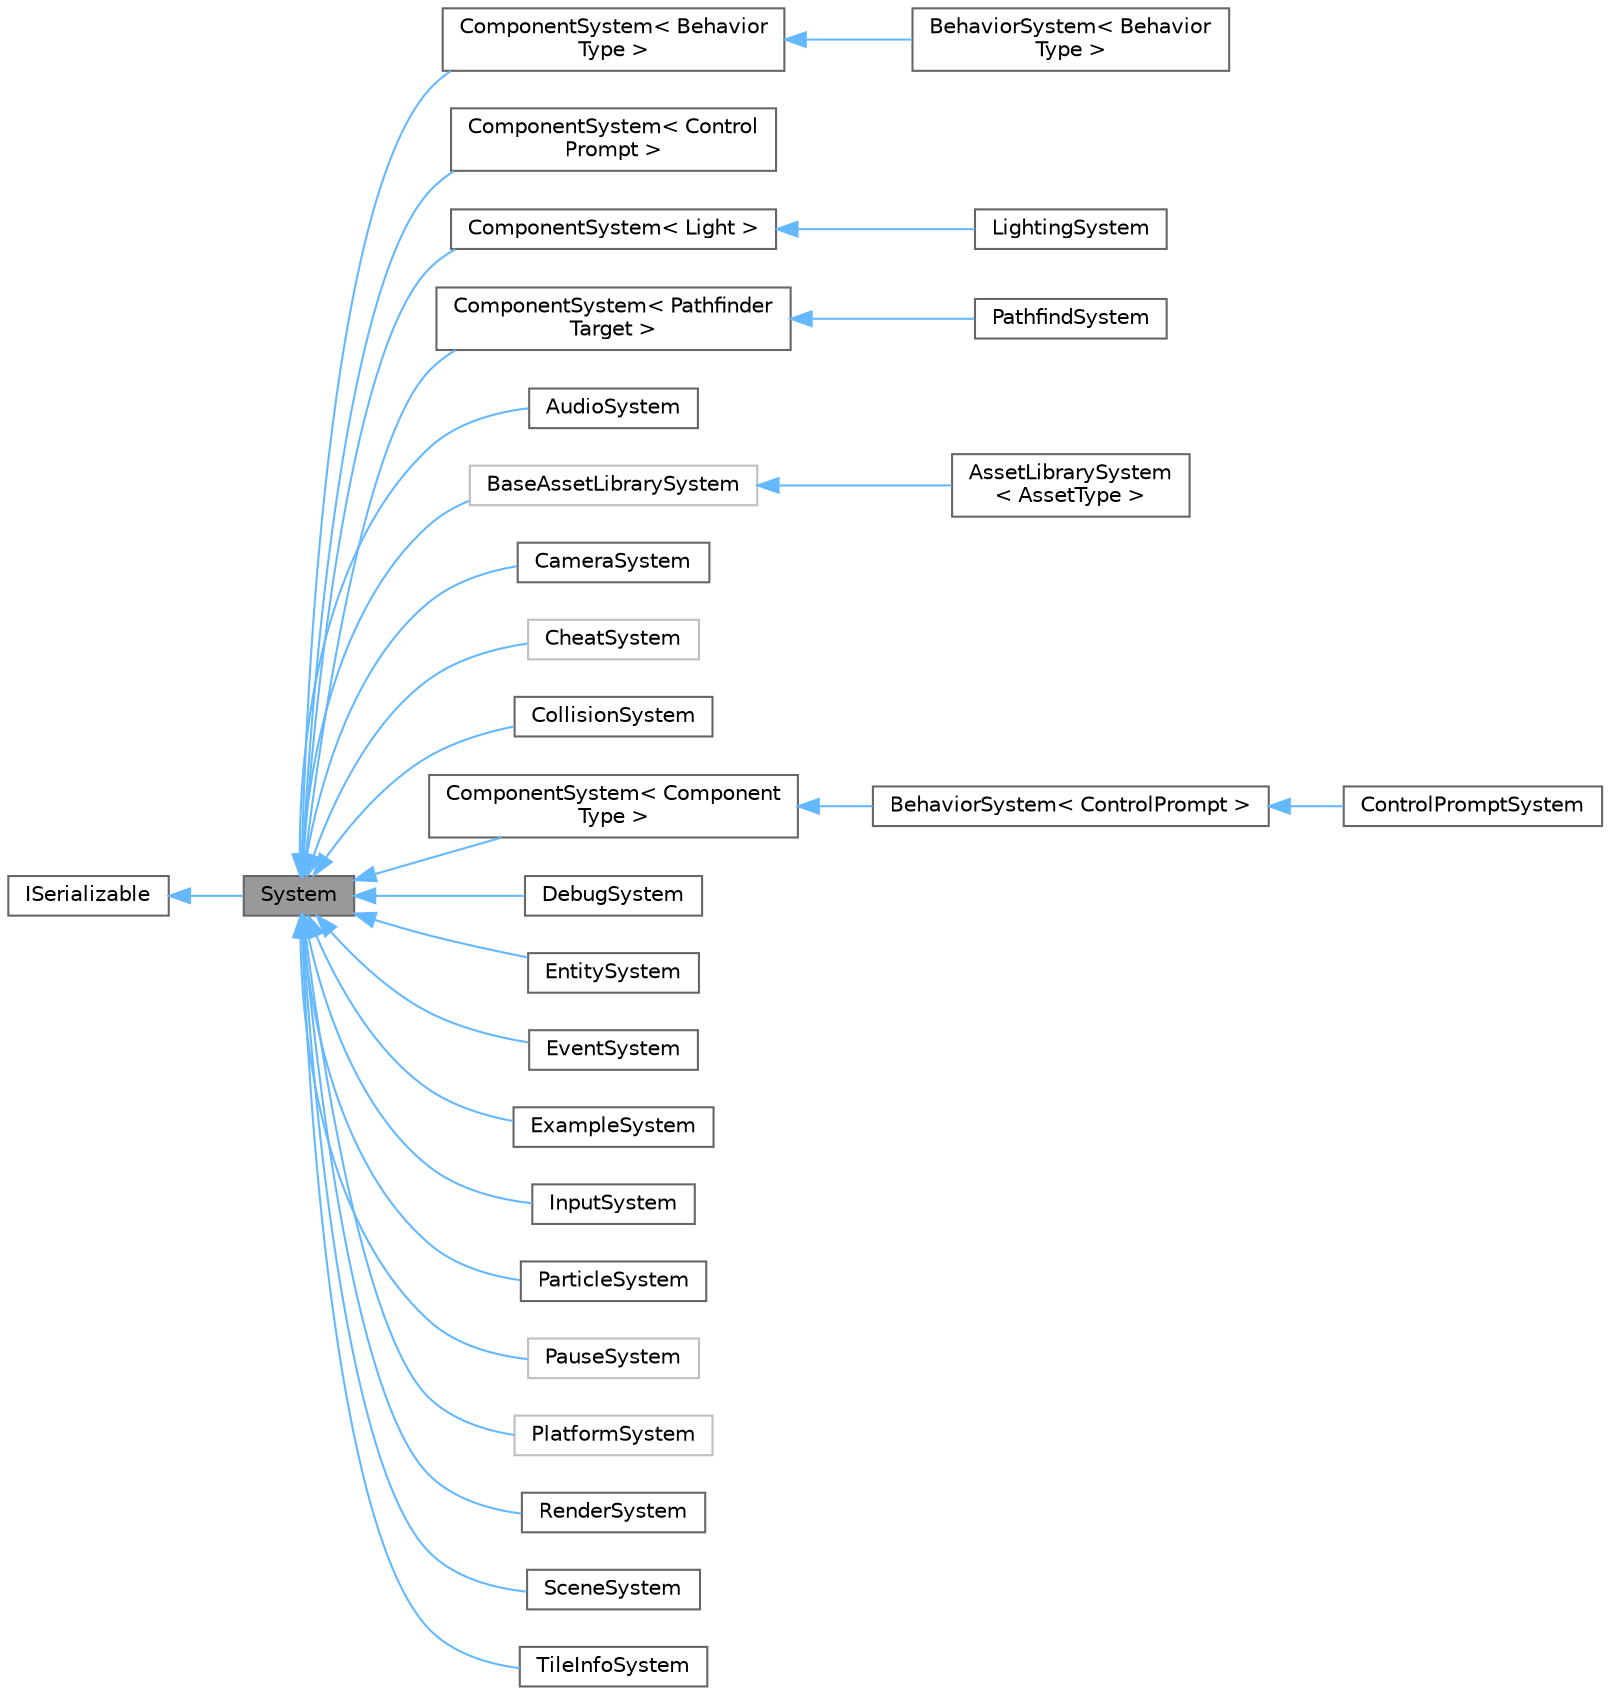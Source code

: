 digraph "System"
{
 // LATEX_PDF_SIZE
  bgcolor="transparent";
  edge [fontname=Helvetica,fontsize=10,labelfontname=Helvetica,labelfontsize=10];
  node [fontname=Helvetica,fontsize=10,shape=box,height=0.2,width=0.4];
  rankdir="LR";
  Node1 [id="Node000001",label="System",height=0.2,width=0.4,color="gray40", fillcolor="grey60", style="filled", fontcolor="black",tooltip="Base class for all Systems."];
  Node2 -> Node1 [id="edge1_Node000001_Node000002",dir="back",color="steelblue1",style="solid",tooltip=" "];
  Node2 [id="Node000002",label="ISerializable",height=0.2,width=0.4,color="gray40", fillcolor="white", style="filled",URL="$db/df8/classISerializable.html",tooltip="interface for all serializable objects"];
  Node1 -> Node3 [id="edge2_Node000001_Node000003",dir="back",color="steelblue1",style="solid",tooltip=" "];
  Node3 [id="Node000003",label="ComponentSystem\< Behavior\lType \>",height=0.2,width=0.4,color="gray40", fillcolor="white", style="filled",URL="$db/dcd/classComponentSystem.html",tooltip=" "];
  Node3 -> Node4 [id="edge3_Node000003_Node000004",dir="back",color="steelblue1",style="solid",tooltip=" "];
  Node4 [id="Node000004",label="BehaviorSystem\< Behavior\lType \>",height=0.2,width=0.4,color="gray40", fillcolor="white", style="filled",URL="$da/d9c/classBehaviorSystem.html",tooltip="System that keeps track of and updates a specific kind of Behavior."];
  Node1 -> Node5 [id="edge4_Node000001_Node000005",dir="back",color="steelblue1",style="solid",tooltip=" "];
  Node5 [id="Node000005",label="ComponentSystem\< Control\lPrompt \>",height=0.2,width=0.4,color="gray40", fillcolor="white", style="filled",URL="$db/dcd/classComponentSystem.html",tooltip=" "];
  Node1 -> Node6 [id="edge5_Node000001_Node000006",dir="back",color="steelblue1",style="solid",tooltip=" "];
  Node6 [id="Node000006",label="ComponentSystem\< Light \>",height=0.2,width=0.4,color="gray40", fillcolor="white", style="filled",URL="$db/dcd/classComponentSystem.html",tooltip=" "];
  Node6 -> Node7 [id="edge6_Node000006_Node000007",dir="back",color="steelblue1",style="solid",tooltip=" "];
  Node7 [id="Node000007",label="LightingSystem",height=0.2,width=0.4,color="gray40", fillcolor="white", style="filled",URL="$d3/df6/classLightingSystem.html",tooltip="Let there be light."];
  Node1 -> Node8 [id="edge7_Node000001_Node000008",dir="back",color="steelblue1",style="solid",tooltip=" "];
  Node8 [id="Node000008",label="ComponentSystem\< Pathfinder\lTarget \>",height=0.2,width=0.4,color="gray40", fillcolor="white", style="filled",URL="$db/dcd/classComponentSystem.html",tooltip=" "];
  Node8 -> Node9 [id="edge8_Node000008_Node000009",dir="back",color="steelblue1",style="solid",tooltip=" "];
  Node9 [id="Node000009",label="PathfindSystem",height=0.2,width=0.4,color="gray40", fillcolor="white", style="filled",URL="$d2/d81/classPathfindSystem.html",tooltip=" "];
  Node1 -> Node10 [id="edge9_Node000001_Node000010",dir="back",color="steelblue1",style="solid",tooltip=" "];
  Node10 [id="Node000010",label="AudioSystem",height=0.2,width=0.4,color="gray40", fillcolor="white", style="filled",URL="$d8/d82/classAudioSystem.html",tooltip="Example System meant to be copy-pasted when creating new Systems."];
  Node1 -> Node11 [id="edge10_Node000001_Node000011",dir="back",color="steelblue1",style="solid",tooltip=" "];
  Node11 [id="Node000011",label="BaseAssetLibrarySystem",height=0.2,width=0.4,color="grey75", fillcolor="white", style="filled",URL="$dd/d75/classBaseAssetLibrarySystem.html",tooltip=" "];
  Node11 -> Node12 [id="edge11_Node000011_Node000012",dir="back",color="steelblue1",style="solid",tooltip=" "];
  Node12 [id="Node000012",label="AssetLibrarySystem\l\< AssetType \>",height=0.2,width=0.4,color="gray40", fillcolor="white", style="filled",URL="$d4/d3c/classAssetLibrarySystem.html",tooltip="Asset System meant to be copy-pasted when creating new Systems."];
  Node1 -> Node13 [id="edge12_Node000001_Node000013",dir="back",color="steelblue1",style="solid",tooltip=" "];
  Node13 [id="Node000013",label="CameraSystem",height=0.2,width=0.4,color="gray40", fillcolor="white", style="filled",URL="$d7/ded/classCameraSystem.html",tooltip="Handles camera and coordinate systems / spaces."];
  Node1 -> Node14 [id="edge13_Node000001_Node000014",dir="back",color="steelblue1",style="solid",tooltip=" "];
  Node14 [id="Node000014",label="CheatSystem",height=0.2,width=0.4,color="grey75", fillcolor="white", style="filled",URL="$d5/d15/classCheatSystem.html",tooltip=" "];
  Node1 -> Node15 [id="edge14_Node000001_Node000015",dir="back",color="steelblue1",style="solid",tooltip=" "];
  Node15 [id="Node000015",label="CollisionSystem",height=0.2,width=0.4,color="gray40", fillcolor="white", style="filled",URL="$d6/d58/classCollisionSystem.html",tooltip="responsible for checking collsisions between all Colliders"];
  Node1 -> Node16 [id="edge15_Node000001_Node000016",dir="back",color="steelblue1",style="solid",tooltip=" "];
  Node16 [id="Node000016",label="ComponentSystem\< Component\lType \>",height=0.2,width=0.4,color="gray40", fillcolor="white", style="filled",URL="$db/dcd/classComponentSystem.html",tooltip="System that keeps track of a specific kind of Component."];
  Node16 -> Node17 [id="edge16_Node000016_Node000017",dir="back",color="steelblue1",style="solid",tooltip=" "];
  Node17 [id="Node000017",label="BehaviorSystem\< ControlPrompt \>",height=0.2,width=0.4,color="gray40", fillcolor="white", style="filled",URL="$da/d9c/classBehaviorSystem.html",tooltip=" "];
  Node17 -> Node18 [id="edge17_Node000017_Node000018",dir="back",color="steelblue1",style="solid",tooltip=" "];
  Node18 [id="Node000018",label="ControlPromptSystem",height=0.2,width=0.4,color="gray40", fillcolor="white", style="filled",URL="$da/da0/classControlPromptSystem.html",tooltip="System that displays ControlPrompts from Actions."];
  Node1 -> Node19 [id="edge18_Node000001_Node000019",dir="back",color="steelblue1",style="solid",tooltip=" "];
  Node19 [id="Node000019",label="DebugSystem",height=0.2,width=0.4,color="gray40", fillcolor="white", style="filled",URL="$d5/d1c/classDebugSystem.html",tooltip="Debug System Class For Debugging."];
  Node1 -> Node20 [id="edge19_Node000001_Node000020",dir="back",color="steelblue1",style="solid",tooltip=" "];
  Node20 [id="Node000020",label="EntitySystem",height=0.2,width=0.4,color="gray40", fillcolor="white", style="filled",URL="$da/dfb/classEntitySystem.html",tooltip="Example System meant to be copy-pasted when creating new Systems."];
  Node1 -> Node21 [id="edge20_Node000001_Node000021",dir="back",color="steelblue1",style="solid",tooltip=" "];
  Node21 [id="Node000021",label="EventSystem",height=0.2,width=0.4,color="gray40", fillcolor="white", style="filled",URL="$d1/d30/classEventSystem.html",tooltip="System that handles Events and EventListeners."];
  Node1 -> Node22 [id="edge21_Node000001_Node000022",dir="back",color="steelblue1",style="solid",tooltip=" "];
  Node22 [id="Node000022",label="ExampleSystem",height=0.2,width=0.4,color="gray40", fillcolor="white", style="filled",URL="$db/db5/classExampleSystem.html",tooltip="DESCRIPTION HERE."];
  Node1 -> Node23 [id="edge22_Node000001_Node000023",dir="back",color="steelblue1",style="solid",tooltip=" "];
  Node23 [id="Node000023",label="InputSystem",height=0.2,width=0.4,color="gray40", fillcolor="white", style="filled",URL="$d1/d94/classInputSystem.html",tooltip="Example System meant to be copy-pasted when creating new Systems."];
  Node1 -> Node24 [id="edge23_Node000001_Node000024",dir="back",color="steelblue1",style="solid",tooltip=" "];
  Node24 [id="Node000024",label="ParticleSystem",height=0.2,width=0.4,color="gray40", fillcolor="white", style="filled",URL="$d2/d16/classParticleSystem.html",tooltip="System in charge of managing compute shader and emitters."];
  Node1 -> Node25 [id="edge24_Node000001_Node000025",dir="back",color="steelblue1",style="solid",tooltip=" "];
  Node25 [id="Node000025",label="PauseSystem",height=0.2,width=0.4,color="grey75", fillcolor="white", style="filled",URL="$de/dd9/classPauseSystem.html",tooltip=" "];
  Node1 -> Node26 [id="edge25_Node000001_Node000026",dir="back",color="steelblue1",style="solid",tooltip=" "];
  Node26 [id="Node000026",label="PlatformSystem",height=0.2,width=0.4,color="grey75", fillcolor="white", style="filled",URL="$de/dd8/classPlatformSystem.html",tooltip=" "];
  Node1 -> Node27 [id="edge26_Node000001_Node000027",dir="back",color="steelblue1",style="solid",tooltip=" "];
  Node27 [id="Node000027",label="RenderSystem",height=0.2,width=0.4,color="gray40", fillcolor="white", style="filled",URL="$d3/d88/classRenderSystem.html",tooltip="Renders all of the Sprite components, keeps track of shaders."];
  Node1 -> Node28 [id="edge27_Node000001_Node000028",dir="back",color="steelblue1",style="solid",tooltip=" "];
  Node28 [id="Node000028",label="SceneSystem",height=0.2,width=0.4,color="gray40", fillcolor="white", style="filled",URL="$dc/dad/classSceneSystem.html",tooltip="Example System meant to be copy-pasted when creating new Systems."];
  Node1 -> Node29 [id="edge28_Node000001_Node000029",dir="back",color="steelblue1",style="solid",tooltip=" "];
  Node29 [id="Node000029",label="TileInfoSystem",height=0.2,width=0.4,color="gray40", fillcolor="white", style="filled",URL="$d8/d4d/classTileInfoSystem.html",tooltip="Example System meant to be copy-pasted when creating new Systems."];
}
